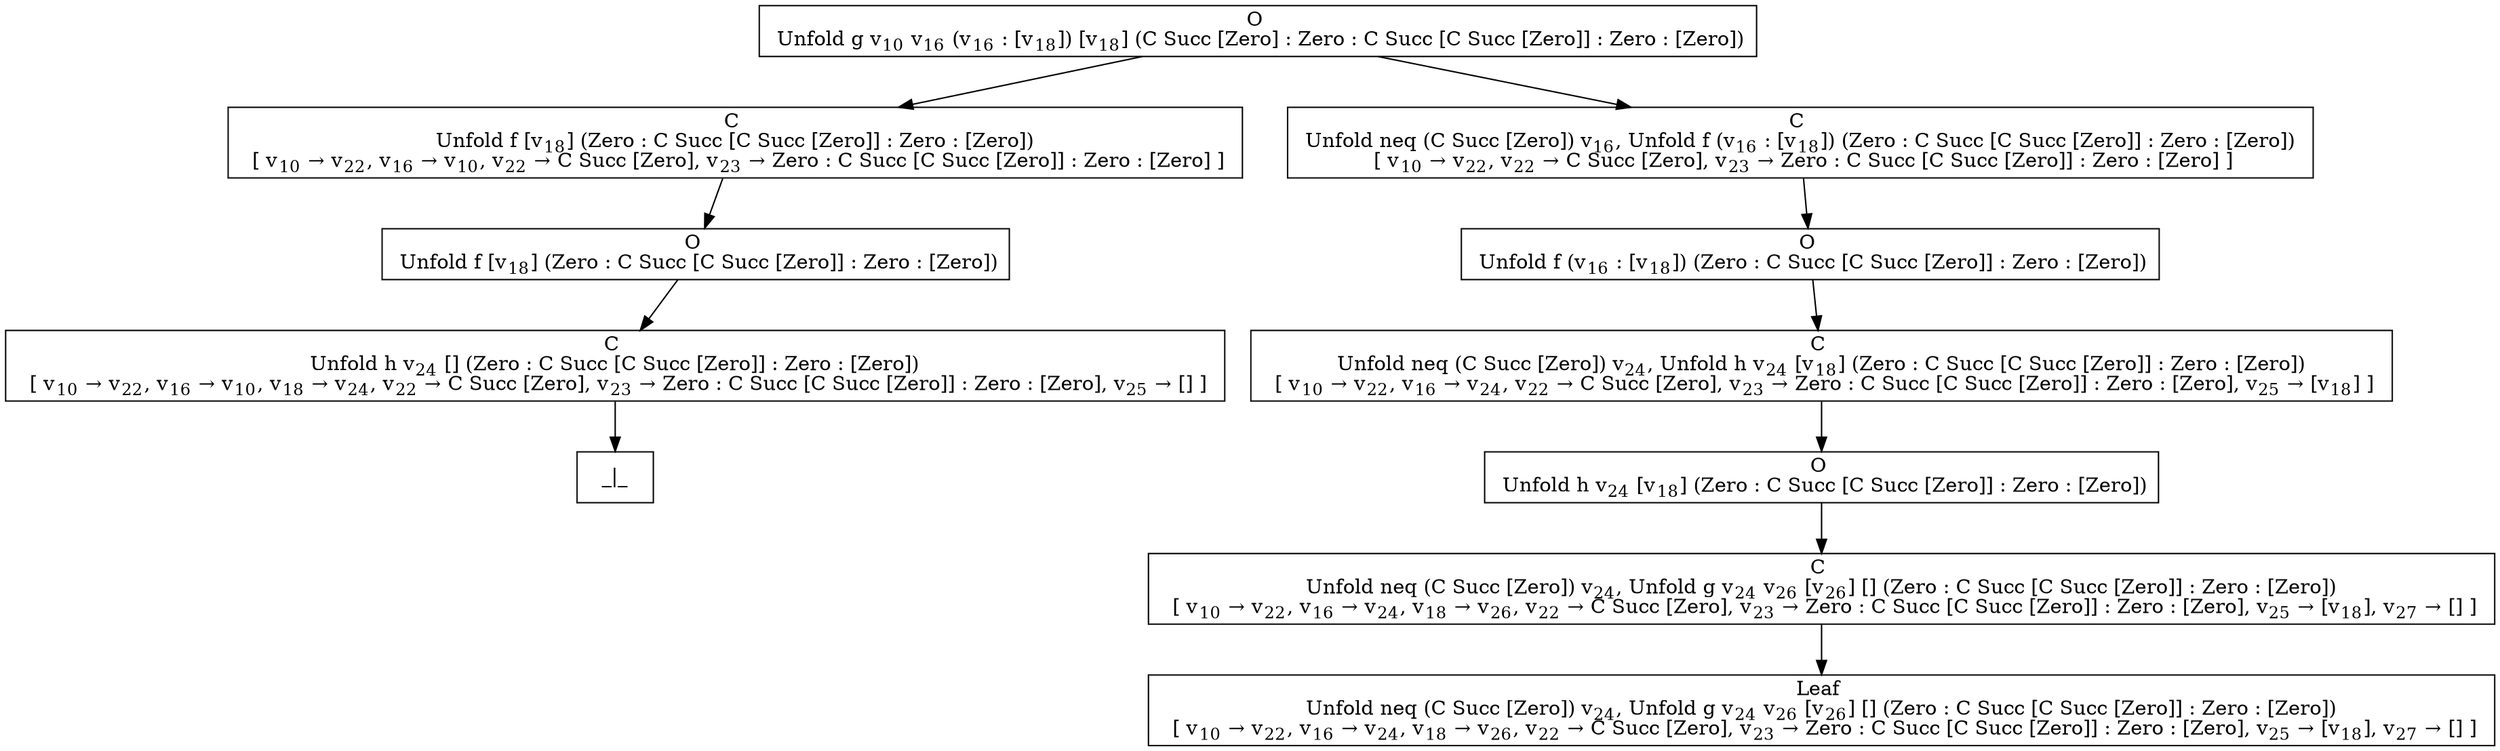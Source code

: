 digraph {
    graph [rankdir=TB
          ,bgcolor=transparent];
    node [shape=box
         ,fillcolor=white
         ,style=filled];
    0 [label=<O <BR/> Unfold g v<SUB>10</SUB> v<SUB>16</SUB> (v<SUB>16</SUB> : [v<SUB>18</SUB>]) [v<SUB>18</SUB>] (C Succ [Zero] : Zero : C Succ [C Succ [Zero]] : Zero : [Zero])>];
    1 [label=<C <BR/> Unfold f [v<SUB>18</SUB>] (Zero : C Succ [C Succ [Zero]] : Zero : [Zero]) <BR/>  [ v<SUB>10</SUB> &rarr; v<SUB>22</SUB>, v<SUB>16</SUB> &rarr; v<SUB>10</SUB>, v<SUB>22</SUB> &rarr; C Succ [Zero], v<SUB>23</SUB> &rarr; Zero : C Succ [C Succ [Zero]] : Zero : [Zero] ] >];
    2 [label=<C <BR/> Unfold neq (C Succ [Zero]) v<SUB>16</SUB>, Unfold f (v<SUB>16</SUB> : [v<SUB>18</SUB>]) (Zero : C Succ [C Succ [Zero]] : Zero : [Zero]) <BR/>  [ v<SUB>10</SUB> &rarr; v<SUB>22</SUB>, v<SUB>22</SUB> &rarr; C Succ [Zero], v<SUB>23</SUB> &rarr; Zero : C Succ [C Succ [Zero]] : Zero : [Zero] ] >];
    3 [label=<O <BR/> Unfold f [v<SUB>18</SUB>] (Zero : C Succ [C Succ [Zero]] : Zero : [Zero])>];
    4 [label=<C <BR/> Unfold h v<SUB>24</SUB> [] (Zero : C Succ [C Succ [Zero]] : Zero : [Zero]) <BR/>  [ v<SUB>10</SUB> &rarr; v<SUB>22</SUB>, v<SUB>16</SUB> &rarr; v<SUB>10</SUB>, v<SUB>18</SUB> &rarr; v<SUB>24</SUB>, v<SUB>22</SUB> &rarr; C Succ [Zero], v<SUB>23</SUB> &rarr; Zero : C Succ [C Succ [Zero]] : Zero : [Zero], v<SUB>25</SUB> &rarr; [] ] >];
    5 [label=<_|_>];
    6 [label=<O <BR/> Unfold f (v<SUB>16</SUB> : [v<SUB>18</SUB>]) (Zero : C Succ [C Succ [Zero]] : Zero : [Zero])>];
    7 [label=<C <BR/> Unfold neq (C Succ [Zero]) v<SUB>24</SUB>, Unfold h v<SUB>24</SUB> [v<SUB>18</SUB>] (Zero : C Succ [C Succ [Zero]] : Zero : [Zero]) <BR/>  [ v<SUB>10</SUB> &rarr; v<SUB>22</SUB>, v<SUB>16</SUB> &rarr; v<SUB>24</SUB>, v<SUB>22</SUB> &rarr; C Succ [Zero], v<SUB>23</SUB> &rarr; Zero : C Succ [C Succ [Zero]] : Zero : [Zero], v<SUB>25</SUB> &rarr; [v<SUB>18</SUB>] ] >];
    8 [label=<O <BR/> Unfold h v<SUB>24</SUB> [v<SUB>18</SUB>] (Zero : C Succ [C Succ [Zero]] : Zero : [Zero])>];
    9 [label=<C <BR/> Unfold neq (C Succ [Zero]) v<SUB>24</SUB>, Unfold g v<SUB>24</SUB> v<SUB>26</SUB> [v<SUB>26</SUB>] [] (Zero : C Succ [C Succ [Zero]] : Zero : [Zero]) <BR/>  [ v<SUB>10</SUB> &rarr; v<SUB>22</SUB>, v<SUB>16</SUB> &rarr; v<SUB>24</SUB>, v<SUB>18</SUB> &rarr; v<SUB>26</SUB>, v<SUB>22</SUB> &rarr; C Succ [Zero], v<SUB>23</SUB> &rarr; Zero : C Succ [C Succ [Zero]] : Zero : [Zero], v<SUB>25</SUB> &rarr; [v<SUB>18</SUB>], v<SUB>27</SUB> &rarr; [] ] >];
    10 [label=<Leaf <BR/> Unfold neq (C Succ [Zero]) v<SUB>24</SUB>, Unfold g v<SUB>24</SUB> v<SUB>26</SUB> [v<SUB>26</SUB>] [] (Zero : C Succ [C Succ [Zero]] : Zero : [Zero]) <BR/>  [ v<SUB>10</SUB> &rarr; v<SUB>22</SUB>, v<SUB>16</SUB> &rarr; v<SUB>24</SUB>, v<SUB>18</SUB> &rarr; v<SUB>26</SUB>, v<SUB>22</SUB> &rarr; C Succ [Zero], v<SUB>23</SUB> &rarr; Zero : C Succ [C Succ [Zero]] : Zero : [Zero], v<SUB>25</SUB> &rarr; [v<SUB>18</SUB>], v<SUB>27</SUB> &rarr; [] ] >];
    0 -> 1 [label=""];
    0 -> 2 [label=""];
    1 -> 3 [label=""];
    2 -> 6 [label=""];
    3 -> 4 [label=""];
    4 -> 5 [label=""];
    6 -> 7 [label=""];
    7 -> 8 [label=""];
    8 -> 9 [label=""];
    9 -> 10 [label=""];
}